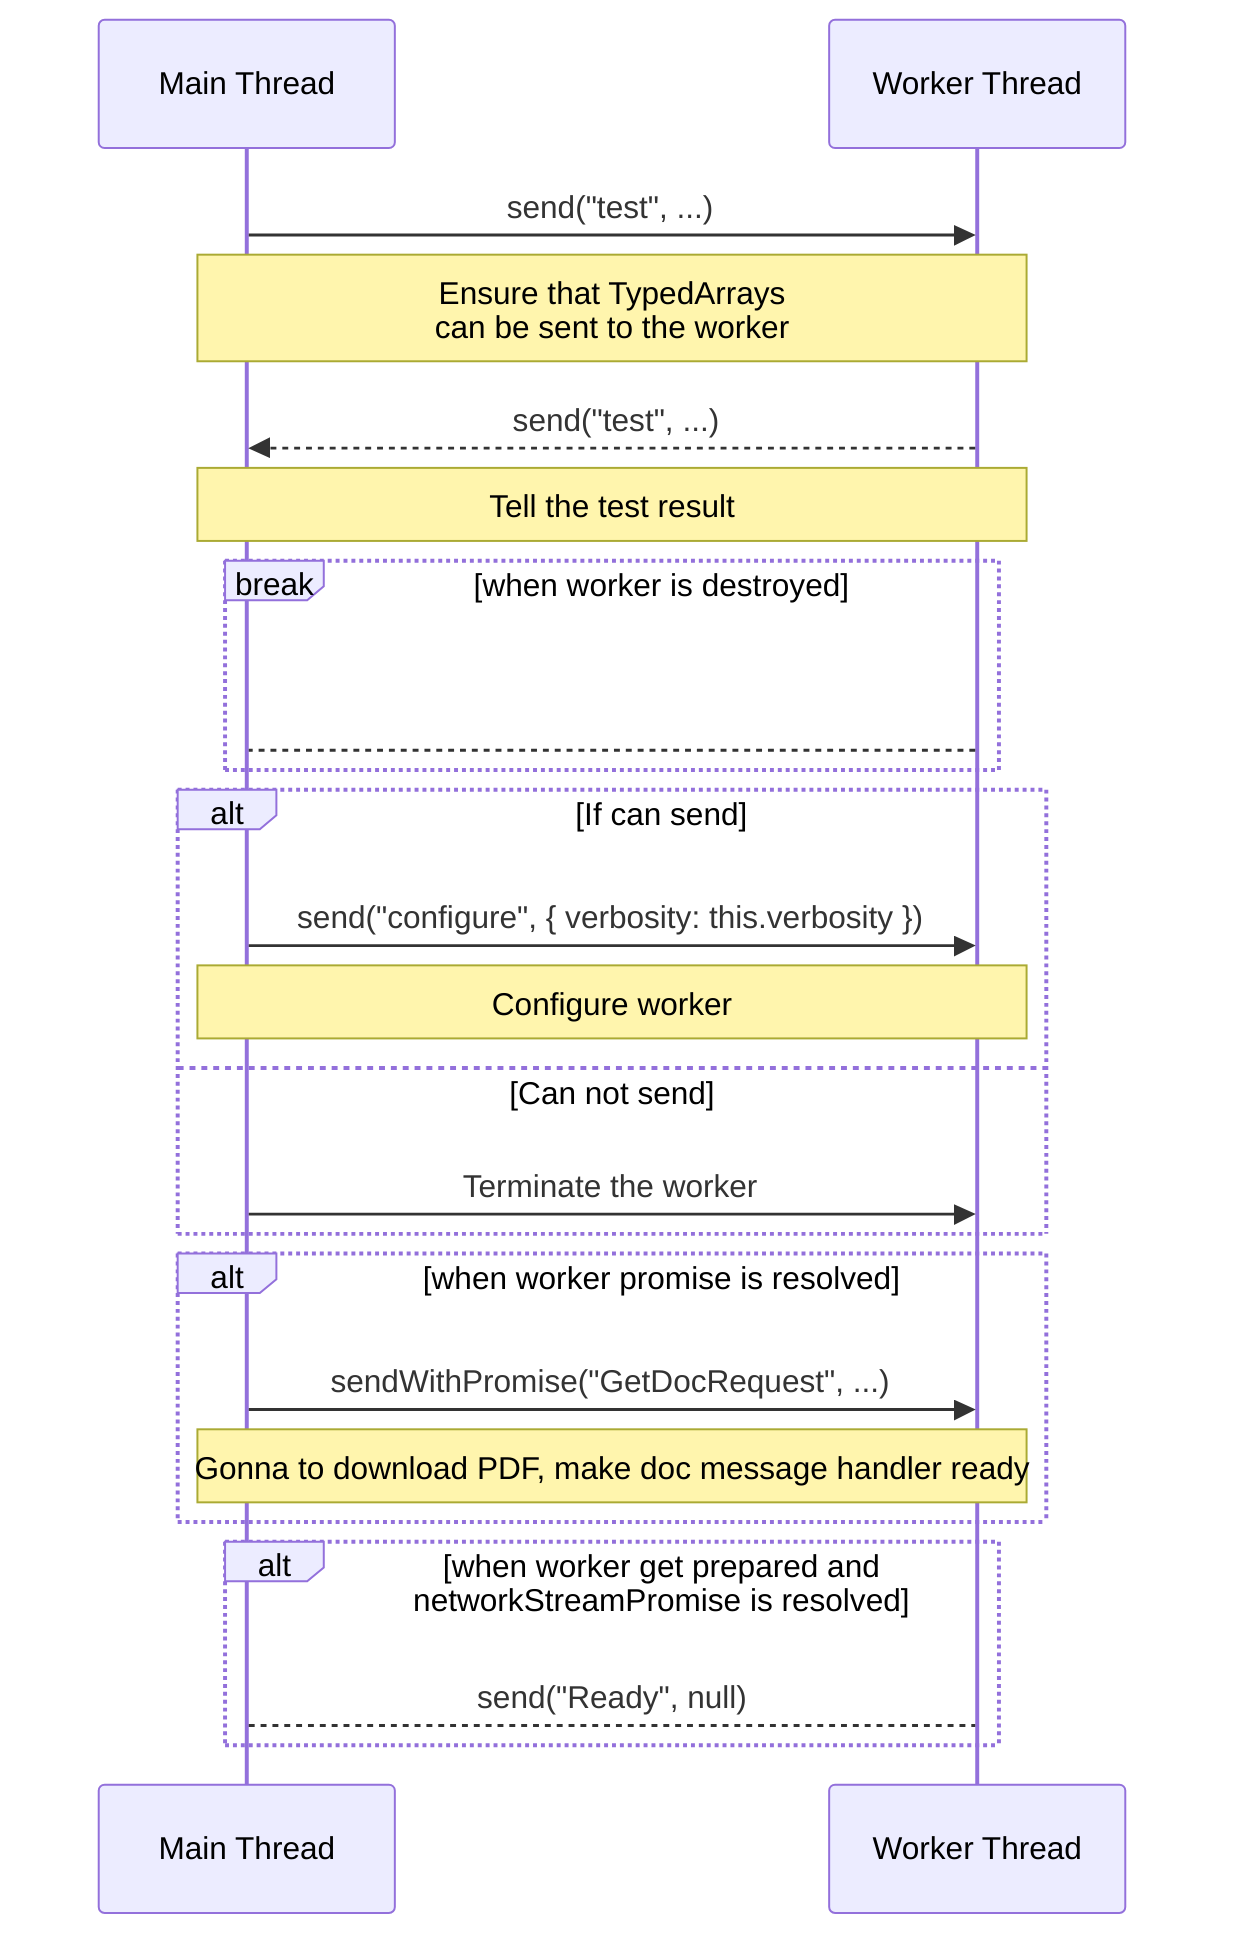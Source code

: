 sequenceDiagram
    participant M as Main Thread
    participant W as Worker Thread

    M->>W: send("test", ...)
    Note over M,W: Ensure that TypedArrays <br /> can be sent to the worker
    W-->>M: send("test", ...)
    Note over M,W: Tell the test result
    break when worker is destroyed
        W-->M: <br />
    end
    alt If can send
        M->>W: send("configure", { verbosity: this.verbosity })
        Note over M,W: Configure worker
    else Can not send
        M->>W: Terminate the worker
    end

    alt when worker promise is resolved
        M->>W: sendWithPromise("GetDocRequest", ...)
        Note over M,W: Gonna to download PDF, make doc message handler ready
    end

    alt when worker get prepared and networkStreamPromise is resolved
        M-->W: send("Ready", null)
    end
